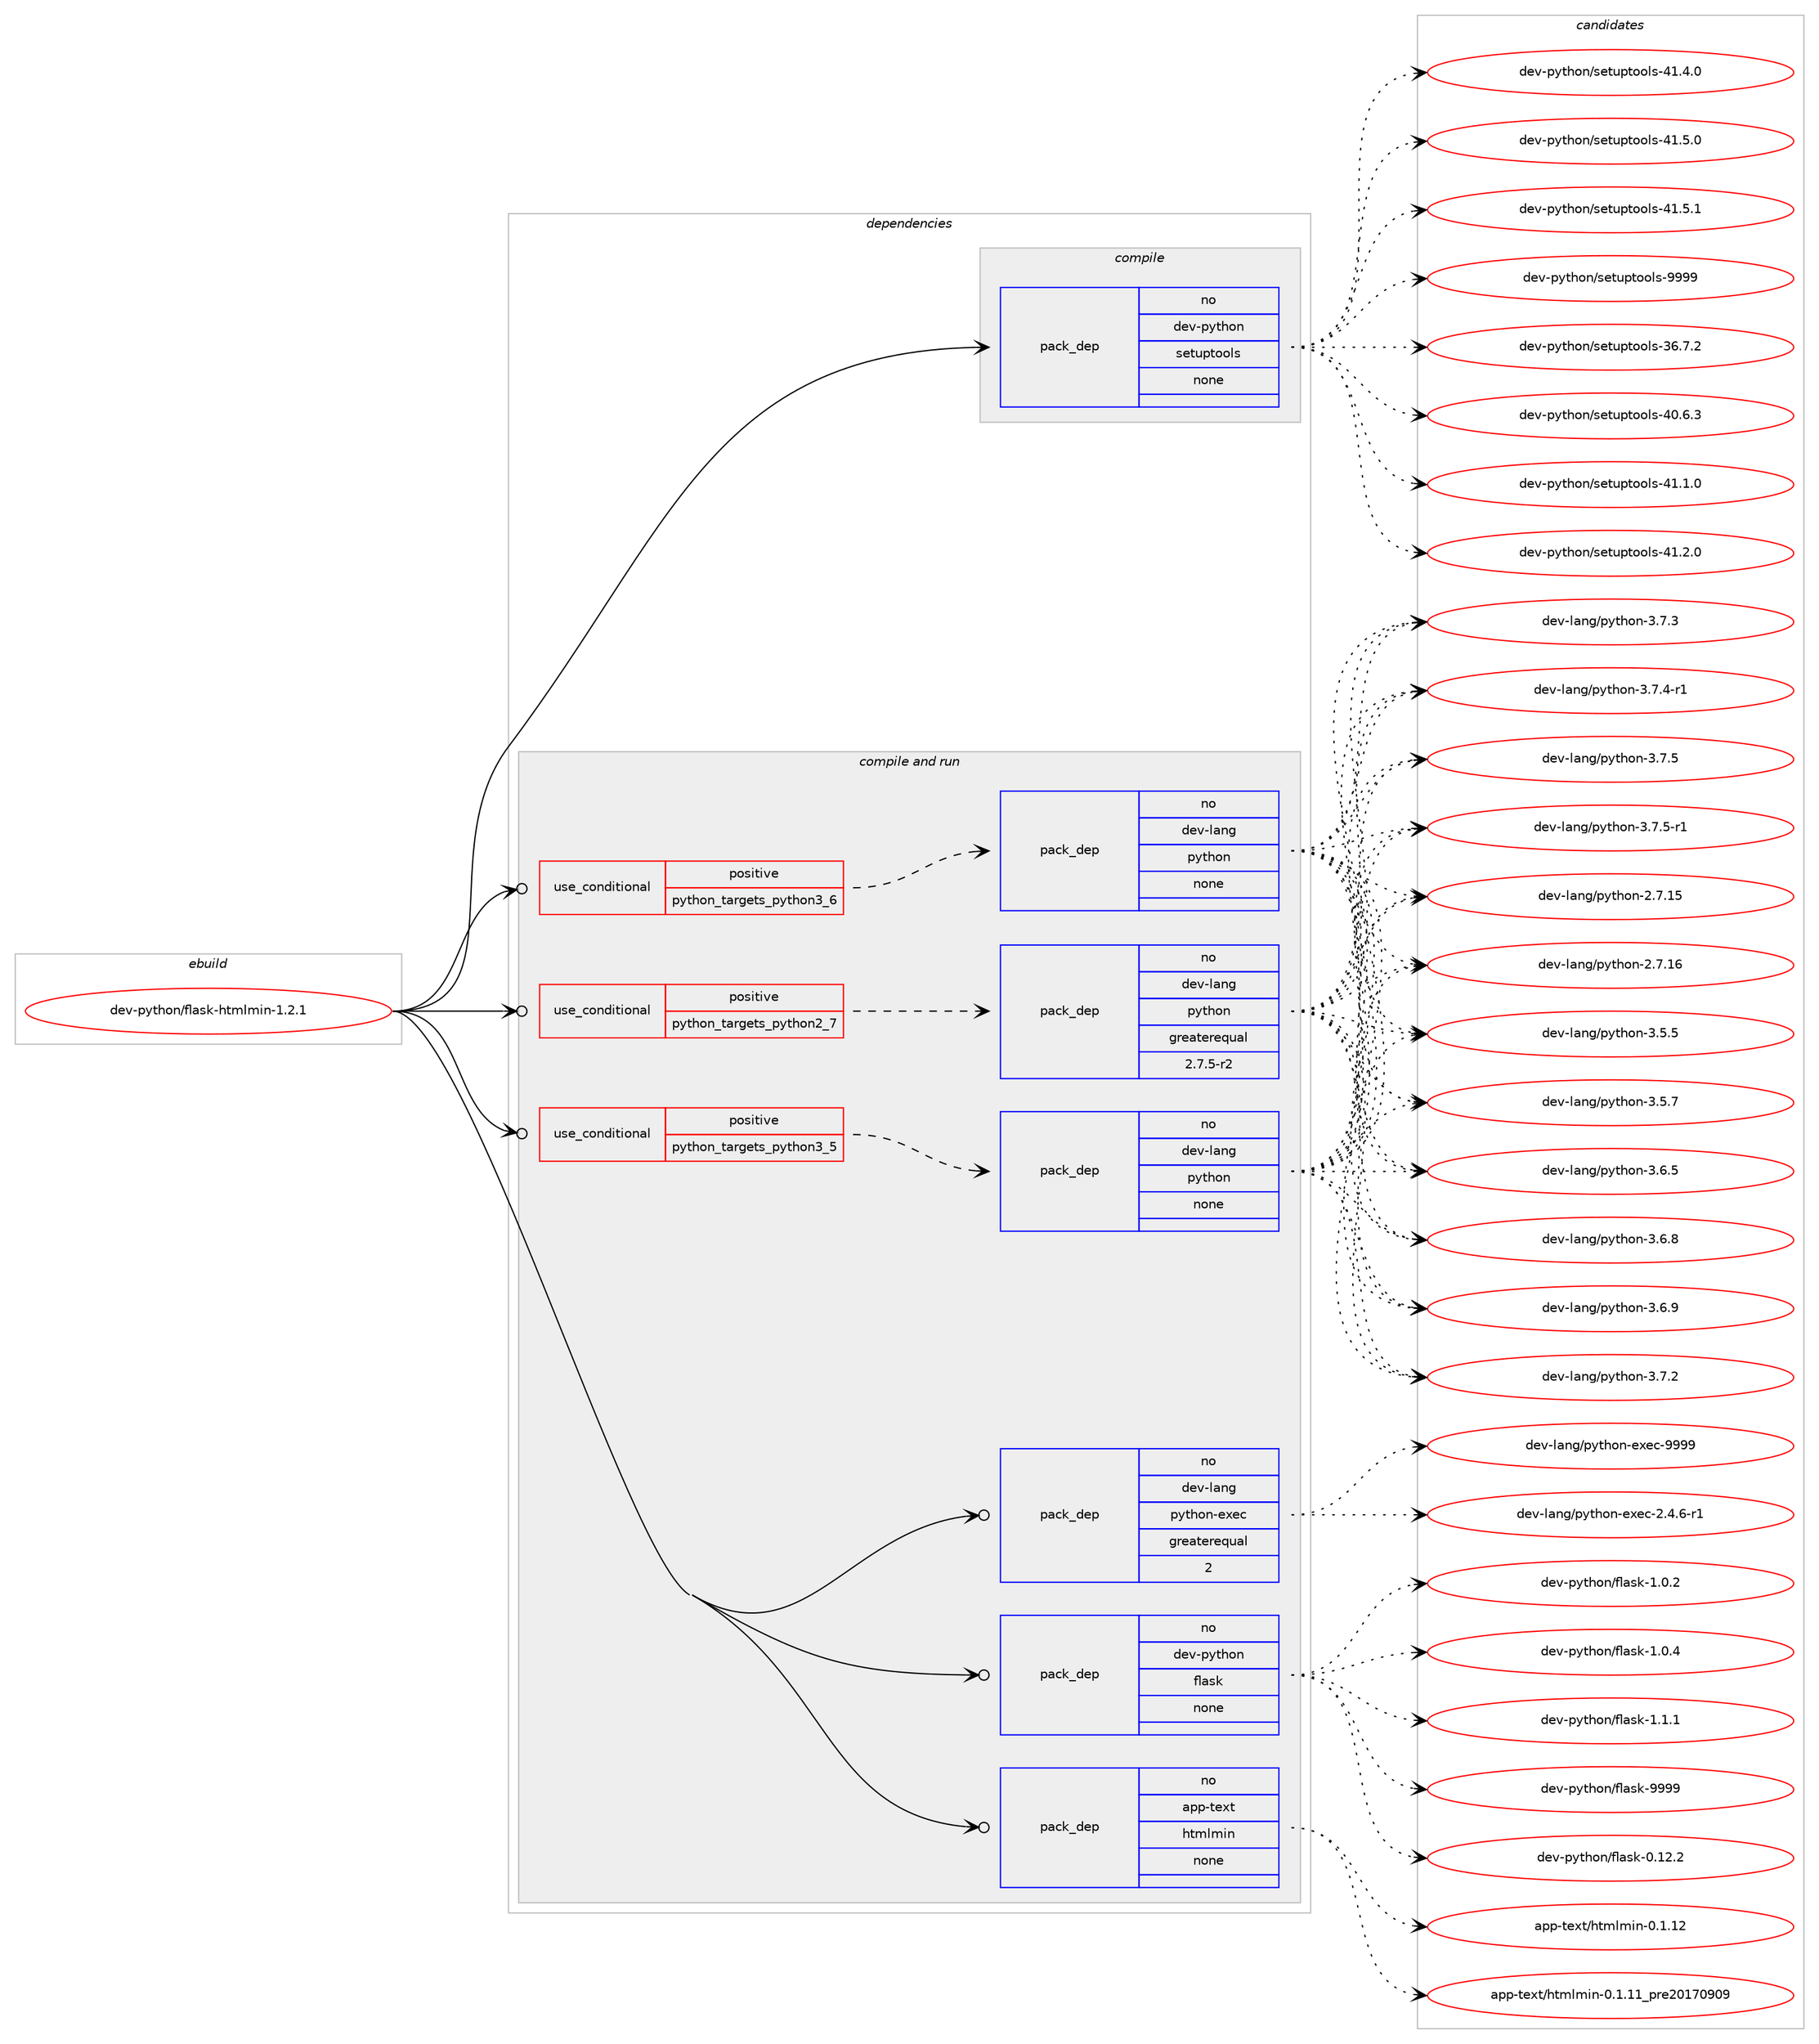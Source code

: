 digraph prolog {

# *************
# Graph options
# *************

newrank=true;
concentrate=true;
compound=true;
graph [rankdir=LR,fontname=Helvetica,fontsize=10,ranksep=1.5];#, ranksep=2.5, nodesep=0.2];
edge  [arrowhead=vee];
node  [fontname=Helvetica,fontsize=10];

# **********
# The ebuild
# **********

subgraph cluster_leftcol {
color=gray;
rank=same;
label=<<i>ebuild</i>>;
id [label="dev-python/flask-htmlmin-1.2.1", color=red, width=4, href="../dev-python/flask-htmlmin-1.2.1.svg"];
}

# ****************
# The dependencies
# ****************

subgraph cluster_midcol {
color=gray;
label=<<i>dependencies</i>>;
subgraph cluster_compile {
fillcolor="#eeeeee";
style=filled;
label=<<i>compile</i>>;
subgraph pack453712 {
dependency604996 [label=<<TABLE BORDER="0" CELLBORDER="1" CELLSPACING="0" CELLPADDING="4" WIDTH="220"><TR><TD ROWSPAN="6" CELLPADDING="30">pack_dep</TD></TR><TR><TD WIDTH="110">no</TD></TR><TR><TD>dev-python</TD></TR><TR><TD>setuptools</TD></TR><TR><TD>none</TD></TR><TR><TD></TD></TR></TABLE>>, shape=none, color=blue];
}
id:e -> dependency604996:w [weight=20,style="solid",arrowhead="vee"];
}
subgraph cluster_compileandrun {
fillcolor="#eeeeee";
style=filled;
label=<<i>compile and run</i>>;
subgraph cond139487 {
dependency604997 [label=<<TABLE BORDER="0" CELLBORDER="1" CELLSPACING="0" CELLPADDING="4"><TR><TD ROWSPAN="3" CELLPADDING="10">use_conditional</TD></TR><TR><TD>positive</TD></TR><TR><TD>python_targets_python2_7</TD></TR></TABLE>>, shape=none, color=red];
subgraph pack453713 {
dependency604998 [label=<<TABLE BORDER="0" CELLBORDER="1" CELLSPACING="0" CELLPADDING="4" WIDTH="220"><TR><TD ROWSPAN="6" CELLPADDING="30">pack_dep</TD></TR><TR><TD WIDTH="110">no</TD></TR><TR><TD>dev-lang</TD></TR><TR><TD>python</TD></TR><TR><TD>greaterequal</TD></TR><TR><TD>2.7.5-r2</TD></TR></TABLE>>, shape=none, color=blue];
}
dependency604997:e -> dependency604998:w [weight=20,style="dashed",arrowhead="vee"];
}
id:e -> dependency604997:w [weight=20,style="solid",arrowhead="odotvee"];
subgraph cond139488 {
dependency604999 [label=<<TABLE BORDER="0" CELLBORDER="1" CELLSPACING="0" CELLPADDING="4"><TR><TD ROWSPAN="3" CELLPADDING="10">use_conditional</TD></TR><TR><TD>positive</TD></TR><TR><TD>python_targets_python3_5</TD></TR></TABLE>>, shape=none, color=red];
subgraph pack453714 {
dependency605000 [label=<<TABLE BORDER="0" CELLBORDER="1" CELLSPACING="0" CELLPADDING="4" WIDTH="220"><TR><TD ROWSPAN="6" CELLPADDING="30">pack_dep</TD></TR><TR><TD WIDTH="110">no</TD></TR><TR><TD>dev-lang</TD></TR><TR><TD>python</TD></TR><TR><TD>none</TD></TR><TR><TD></TD></TR></TABLE>>, shape=none, color=blue];
}
dependency604999:e -> dependency605000:w [weight=20,style="dashed",arrowhead="vee"];
}
id:e -> dependency604999:w [weight=20,style="solid",arrowhead="odotvee"];
subgraph cond139489 {
dependency605001 [label=<<TABLE BORDER="0" CELLBORDER="1" CELLSPACING="0" CELLPADDING="4"><TR><TD ROWSPAN="3" CELLPADDING="10">use_conditional</TD></TR><TR><TD>positive</TD></TR><TR><TD>python_targets_python3_6</TD></TR></TABLE>>, shape=none, color=red];
subgraph pack453715 {
dependency605002 [label=<<TABLE BORDER="0" CELLBORDER="1" CELLSPACING="0" CELLPADDING="4" WIDTH="220"><TR><TD ROWSPAN="6" CELLPADDING="30">pack_dep</TD></TR><TR><TD WIDTH="110">no</TD></TR><TR><TD>dev-lang</TD></TR><TR><TD>python</TD></TR><TR><TD>none</TD></TR><TR><TD></TD></TR></TABLE>>, shape=none, color=blue];
}
dependency605001:e -> dependency605002:w [weight=20,style="dashed",arrowhead="vee"];
}
id:e -> dependency605001:w [weight=20,style="solid",arrowhead="odotvee"];
subgraph pack453716 {
dependency605003 [label=<<TABLE BORDER="0" CELLBORDER="1" CELLSPACING="0" CELLPADDING="4" WIDTH="220"><TR><TD ROWSPAN="6" CELLPADDING="30">pack_dep</TD></TR><TR><TD WIDTH="110">no</TD></TR><TR><TD>app-text</TD></TR><TR><TD>htmlmin</TD></TR><TR><TD>none</TD></TR><TR><TD></TD></TR></TABLE>>, shape=none, color=blue];
}
id:e -> dependency605003:w [weight=20,style="solid",arrowhead="odotvee"];
subgraph pack453717 {
dependency605004 [label=<<TABLE BORDER="0" CELLBORDER="1" CELLSPACING="0" CELLPADDING="4" WIDTH="220"><TR><TD ROWSPAN="6" CELLPADDING="30">pack_dep</TD></TR><TR><TD WIDTH="110">no</TD></TR><TR><TD>dev-lang</TD></TR><TR><TD>python-exec</TD></TR><TR><TD>greaterequal</TD></TR><TR><TD>2</TD></TR></TABLE>>, shape=none, color=blue];
}
id:e -> dependency605004:w [weight=20,style="solid",arrowhead="odotvee"];
subgraph pack453718 {
dependency605005 [label=<<TABLE BORDER="0" CELLBORDER="1" CELLSPACING="0" CELLPADDING="4" WIDTH="220"><TR><TD ROWSPAN="6" CELLPADDING="30">pack_dep</TD></TR><TR><TD WIDTH="110">no</TD></TR><TR><TD>dev-python</TD></TR><TR><TD>flask</TD></TR><TR><TD>none</TD></TR><TR><TD></TD></TR></TABLE>>, shape=none, color=blue];
}
id:e -> dependency605005:w [weight=20,style="solid",arrowhead="odotvee"];
}
subgraph cluster_run {
fillcolor="#eeeeee";
style=filled;
label=<<i>run</i>>;
}
}

# **************
# The candidates
# **************

subgraph cluster_choices {
rank=same;
color=gray;
label=<<i>candidates</i>>;

subgraph choice453712 {
color=black;
nodesep=1;
choice100101118451121211161041111104711510111611711211611111110811545515446554650 [label="dev-python/setuptools-36.7.2", color=red, width=4,href="../dev-python/setuptools-36.7.2.svg"];
choice100101118451121211161041111104711510111611711211611111110811545524846544651 [label="dev-python/setuptools-40.6.3", color=red, width=4,href="../dev-python/setuptools-40.6.3.svg"];
choice100101118451121211161041111104711510111611711211611111110811545524946494648 [label="dev-python/setuptools-41.1.0", color=red, width=4,href="../dev-python/setuptools-41.1.0.svg"];
choice100101118451121211161041111104711510111611711211611111110811545524946504648 [label="dev-python/setuptools-41.2.0", color=red, width=4,href="../dev-python/setuptools-41.2.0.svg"];
choice100101118451121211161041111104711510111611711211611111110811545524946524648 [label="dev-python/setuptools-41.4.0", color=red, width=4,href="../dev-python/setuptools-41.4.0.svg"];
choice100101118451121211161041111104711510111611711211611111110811545524946534648 [label="dev-python/setuptools-41.5.0", color=red, width=4,href="../dev-python/setuptools-41.5.0.svg"];
choice100101118451121211161041111104711510111611711211611111110811545524946534649 [label="dev-python/setuptools-41.5.1", color=red, width=4,href="../dev-python/setuptools-41.5.1.svg"];
choice10010111845112121116104111110471151011161171121161111111081154557575757 [label="dev-python/setuptools-9999", color=red, width=4,href="../dev-python/setuptools-9999.svg"];
dependency604996:e -> choice100101118451121211161041111104711510111611711211611111110811545515446554650:w [style=dotted,weight="100"];
dependency604996:e -> choice100101118451121211161041111104711510111611711211611111110811545524846544651:w [style=dotted,weight="100"];
dependency604996:e -> choice100101118451121211161041111104711510111611711211611111110811545524946494648:w [style=dotted,weight="100"];
dependency604996:e -> choice100101118451121211161041111104711510111611711211611111110811545524946504648:w [style=dotted,weight="100"];
dependency604996:e -> choice100101118451121211161041111104711510111611711211611111110811545524946524648:w [style=dotted,weight="100"];
dependency604996:e -> choice100101118451121211161041111104711510111611711211611111110811545524946534648:w [style=dotted,weight="100"];
dependency604996:e -> choice100101118451121211161041111104711510111611711211611111110811545524946534649:w [style=dotted,weight="100"];
dependency604996:e -> choice10010111845112121116104111110471151011161171121161111111081154557575757:w [style=dotted,weight="100"];
}
subgraph choice453713 {
color=black;
nodesep=1;
choice10010111845108971101034711212111610411111045504655464953 [label="dev-lang/python-2.7.15", color=red, width=4,href="../dev-lang/python-2.7.15.svg"];
choice10010111845108971101034711212111610411111045504655464954 [label="dev-lang/python-2.7.16", color=red, width=4,href="../dev-lang/python-2.7.16.svg"];
choice100101118451089711010347112121116104111110455146534653 [label="dev-lang/python-3.5.5", color=red, width=4,href="../dev-lang/python-3.5.5.svg"];
choice100101118451089711010347112121116104111110455146534655 [label="dev-lang/python-3.5.7", color=red, width=4,href="../dev-lang/python-3.5.7.svg"];
choice100101118451089711010347112121116104111110455146544653 [label="dev-lang/python-3.6.5", color=red, width=4,href="../dev-lang/python-3.6.5.svg"];
choice100101118451089711010347112121116104111110455146544656 [label="dev-lang/python-3.6.8", color=red, width=4,href="../dev-lang/python-3.6.8.svg"];
choice100101118451089711010347112121116104111110455146544657 [label="dev-lang/python-3.6.9", color=red, width=4,href="../dev-lang/python-3.6.9.svg"];
choice100101118451089711010347112121116104111110455146554650 [label="dev-lang/python-3.7.2", color=red, width=4,href="../dev-lang/python-3.7.2.svg"];
choice100101118451089711010347112121116104111110455146554651 [label="dev-lang/python-3.7.3", color=red, width=4,href="../dev-lang/python-3.7.3.svg"];
choice1001011184510897110103471121211161041111104551465546524511449 [label="dev-lang/python-3.7.4-r1", color=red, width=4,href="../dev-lang/python-3.7.4-r1.svg"];
choice100101118451089711010347112121116104111110455146554653 [label="dev-lang/python-3.7.5", color=red, width=4,href="../dev-lang/python-3.7.5.svg"];
choice1001011184510897110103471121211161041111104551465546534511449 [label="dev-lang/python-3.7.5-r1", color=red, width=4,href="../dev-lang/python-3.7.5-r1.svg"];
dependency604998:e -> choice10010111845108971101034711212111610411111045504655464953:w [style=dotted,weight="100"];
dependency604998:e -> choice10010111845108971101034711212111610411111045504655464954:w [style=dotted,weight="100"];
dependency604998:e -> choice100101118451089711010347112121116104111110455146534653:w [style=dotted,weight="100"];
dependency604998:e -> choice100101118451089711010347112121116104111110455146534655:w [style=dotted,weight="100"];
dependency604998:e -> choice100101118451089711010347112121116104111110455146544653:w [style=dotted,weight="100"];
dependency604998:e -> choice100101118451089711010347112121116104111110455146544656:w [style=dotted,weight="100"];
dependency604998:e -> choice100101118451089711010347112121116104111110455146544657:w [style=dotted,weight="100"];
dependency604998:e -> choice100101118451089711010347112121116104111110455146554650:w [style=dotted,weight="100"];
dependency604998:e -> choice100101118451089711010347112121116104111110455146554651:w [style=dotted,weight="100"];
dependency604998:e -> choice1001011184510897110103471121211161041111104551465546524511449:w [style=dotted,weight="100"];
dependency604998:e -> choice100101118451089711010347112121116104111110455146554653:w [style=dotted,weight="100"];
dependency604998:e -> choice1001011184510897110103471121211161041111104551465546534511449:w [style=dotted,weight="100"];
}
subgraph choice453714 {
color=black;
nodesep=1;
choice10010111845108971101034711212111610411111045504655464953 [label="dev-lang/python-2.7.15", color=red, width=4,href="../dev-lang/python-2.7.15.svg"];
choice10010111845108971101034711212111610411111045504655464954 [label="dev-lang/python-2.7.16", color=red, width=4,href="../dev-lang/python-2.7.16.svg"];
choice100101118451089711010347112121116104111110455146534653 [label="dev-lang/python-3.5.5", color=red, width=4,href="../dev-lang/python-3.5.5.svg"];
choice100101118451089711010347112121116104111110455146534655 [label="dev-lang/python-3.5.7", color=red, width=4,href="../dev-lang/python-3.5.7.svg"];
choice100101118451089711010347112121116104111110455146544653 [label="dev-lang/python-3.6.5", color=red, width=4,href="../dev-lang/python-3.6.5.svg"];
choice100101118451089711010347112121116104111110455146544656 [label="dev-lang/python-3.6.8", color=red, width=4,href="../dev-lang/python-3.6.8.svg"];
choice100101118451089711010347112121116104111110455146544657 [label="dev-lang/python-3.6.9", color=red, width=4,href="../dev-lang/python-3.6.9.svg"];
choice100101118451089711010347112121116104111110455146554650 [label="dev-lang/python-3.7.2", color=red, width=4,href="../dev-lang/python-3.7.2.svg"];
choice100101118451089711010347112121116104111110455146554651 [label="dev-lang/python-3.7.3", color=red, width=4,href="../dev-lang/python-3.7.3.svg"];
choice1001011184510897110103471121211161041111104551465546524511449 [label="dev-lang/python-3.7.4-r1", color=red, width=4,href="../dev-lang/python-3.7.4-r1.svg"];
choice100101118451089711010347112121116104111110455146554653 [label="dev-lang/python-3.7.5", color=red, width=4,href="../dev-lang/python-3.7.5.svg"];
choice1001011184510897110103471121211161041111104551465546534511449 [label="dev-lang/python-3.7.5-r1", color=red, width=4,href="../dev-lang/python-3.7.5-r1.svg"];
dependency605000:e -> choice10010111845108971101034711212111610411111045504655464953:w [style=dotted,weight="100"];
dependency605000:e -> choice10010111845108971101034711212111610411111045504655464954:w [style=dotted,weight="100"];
dependency605000:e -> choice100101118451089711010347112121116104111110455146534653:w [style=dotted,weight="100"];
dependency605000:e -> choice100101118451089711010347112121116104111110455146534655:w [style=dotted,weight="100"];
dependency605000:e -> choice100101118451089711010347112121116104111110455146544653:w [style=dotted,weight="100"];
dependency605000:e -> choice100101118451089711010347112121116104111110455146544656:w [style=dotted,weight="100"];
dependency605000:e -> choice100101118451089711010347112121116104111110455146544657:w [style=dotted,weight="100"];
dependency605000:e -> choice100101118451089711010347112121116104111110455146554650:w [style=dotted,weight="100"];
dependency605000:e -> choice100101118451089711010347112121116104111110455146554651:w [style=dotted,weight="100"];
dependency605000:e -> choice1001011184510897110103471121211161041111104551465546524511449:w [style=dotted,weight="100"];
dependency605000:e -> choice100101118451089711010347112121116104111110455146554653:w [style=dotted,weight="100"];
dependency605000:e -> choice1001011184510897110103471121211161041111104551465546534511449:w [style=dotted,weight="100"];
}
subgraph choice453715 {
color=black;
nodesep=1;
choice10010111845108971101034711212111610411111045504655464953 [label="dev-lang/python-2.7.15", color=red, width=4,href="../dev-lang/python-2.7.15.svg"];
choice10010111845108971101034711212111610411111045504655464954 [label="dev-lang/python-2.7.16", color=red, width=4,href="../dev-lang/python-2.7.16.svg"];
choice100101118451089711010347112121116104111110455146534653 [label="dev-lang/python-3.5.5", color=red, width=4,href="../dev-lang/python-3.5.5.svg"];
choice100101118451089711010347112121116104111110455146534655 [label="dev-lang/python-3.5.7", color=red, width=4,href="../dev-lang/python-3.5.7.svg"];
choice100101118451089711010347112121116104111110455146544653 [label="dev-lang/python-3.6.5", color=red, width=4,href="../dev-lang/python-3.6.5.svg"];
choice100101118451089711010347112121116104111110455146544656 [label="dev-lang/python-3.6.8", color=red, width=4,href="../dev-lang/python-3.6.8.svg"];
choice100101118451089711010347112121116104111110455146544657 [label="dev-lang/python-3.6.9", color=red, width=4,href="../dev-lang/python-3.6.9.svg"];
choice100101118451089711010347112121116104111110455146554650 [label="dev-lang/python-3.7.2", color=red, width=4,href="../dev-lang/python-3.7.2.svg"];
choice100101118451089711010347112121116104111110455146554651 [label="dev-lang/python-3.7.3", color=red, width=4,href="../dev-lang/python-3.7.3.svg"];
choice1001011184510897110103471121211161041111104551465546524511449 [label="dev-lang/python-3.7.4-r1", color=red, width=4,href="../dev-lang/python-3.7.4-r1.svg"];
choice100101118451089711010347112121116104111110455146554653 [label="dev-lang/python-3.7.5", color=red, width=4,href="../dev-lang/python-3.7.5.svg"];
choice1001011184510897110103471121211161041111104551465546534511449 [label="dev-lang/python-3.7.5-r1", color=red, width=4,href="../dev-lang/python-3.7.5-r1.svg"];
dependency605002:e -> choice10010111845108971101034711212111610411111045504655464953:w [style=dotted,weight="100"];
dependency605002:e -> choice10010111845108971101034711212111610411111045504655464954:w [style=dotted,weight="100"];
dependency605002:e -> choice100101118451089711010347112121116104111110455146534653:w [style=dotted,weight="100"];
dependency605002:e -> choice100101118451089711010347112121116104111110455146534655:w [style=dotted,weight="100"];
dependency605002:e -> choice100101118451089711010347112121116104111110455146544653:w [style=dotted,weight="100"];
dependency605002:e -> choice100101118451089711010347112121116104111110455146544656:w [style=dotted,weight="100"];
dependency605002:e -> choice100101118451089711010347112121116104111110455146544657:w [style=dotted,weight="100"];
dependency605002:e -> choice100101118451089711010347112121116104111110455146554650:w [style=dotted,weight="100"];
dependency605002:e -> choice100101118451089711010347112121116104111110455146554651:w [style=dotted,weight="100"];
dependency605002:e -> choice1001011184510897110103471121211161041111104551465546524511449:w [style=dotted,weight="100"];
dependency605002:e -> choice100101118451089711010347112121116104111110455146554653:w [style=dotted,weight="100"];
dependency605002:e -> choice1001011184510897110103471121211161041111104551465546534511449:w [style=dotted,weight="100"];
}
subgraph choice453716 {
color=black;
nodesep=1;
choice97112112451161011201164710411610910810910511045484649464949951121141015048495548574857 [label="app-text/htmlmin-0.1.11_pre20170909", color=red, width=4,href="../app-text/htmlmin-0.1.11_pre20170909.svg"];
choice97112112451161011201164710411610910810910511045484649464950 [label="app-text/htmlmin-0.1.12", color=red, width=4,href="../app-text/htmlmin-0.1.12.svg"];
dependency605003:e -> choice97112112451161011201164710411610910810910511045484649464949951121141015048495548574857:w [style=dotted,weight="100"];
dependency605003:e -> choice97112112451161011201164710411610910810910511045484649464950:w [style=dotted,weight="100"];
}
subgraph choice453717 {
color=black;
nodesep=1;
choice10010111845108971101034711212111610411111045101120101994550465246544511449 [label="dev-lang/python-exec-2.4.6-r1", color=red, width=4,href="../dev-lang/python-exec-2.4.6-r1.svg"];
choice10010111845108971101034711212111610411111045101120101994557575757 [label="dev-lang/python-exec-9999", color=red, width=4,href="../dev-lang/python-exec-9999.svg"];
dependency605004:e -> choice10010111845108971101034711212111610411111045101120101994550465246544511449:w [style=dotted,weight="100"];
dependency605004:e -> choice10010111845108971101034711212111610411111045101120101994557575757:w [style=dotted,weight="100"];
}
subgraph choice453718 {
color=black;
nodesep=1;
choice10010111845112121116104111110471021089711510745484649504650 [label="dev-python/flask-0.12.2", color=red, width=4,href="../dev-python/flask-0.12.2.svg"];
choice100101118451121211161041111104710210897115107454946484650 [label="dev-python/flask-1.0.2", color=red, width=4,href="../dev-python/flask-1.0.2.svg"];
choice100101118451121211161041111104710210897115107454946484652 [label="dev-python/flask-1.0.4", color=red, width=4,href="../dev-python/flask-1.0.4.svg"];
choice100101118451121211161041111104710210897115107454946494649 [label="dev-python/flask-1.1.1", color=red, width=4,href="../dev-python/flask-1.1.1.svg"];
choice1001011184511212111610411111047102108971151074557575757 [label="dev-python/flask-9999", color=red, width=4,href="../dev-python/flask-9999.svg"];
dependency605005:e -> choice10010111845112121116104111110471021089711510745484649504650:w [style=dotted,weight="100"];
dependency605005:e -> choice100101118451121211161041111104710210897115107454946484650:w [style=dotted,weight="100"];
dependency605005:e -> choice100101118451121211161041111104710210897115107454946484652:w [style=dotted,weight="100"];
dependency605005:e -> choice100101118451121211161041111104710210897115107454946494649:w [style=dotted,weight="100"];
dependency605005:e -> choice1001011184511212111610411111047102108971151074557575757:w [style=dotted,weight="100"];
}
}

}
